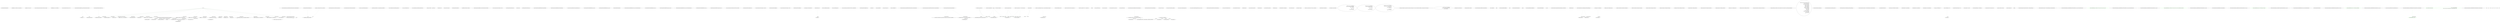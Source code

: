 digraph  {
n0 [cluster="RestSharp.RestClient.RestClient()", label="Entry RestSharp.RestClient.RestClient()", span="41-41"];
n1 [cluster="RestSharp.RestClient.RestClient()", label="ContentHandlers = new Dictionary<string, IDeserializer>()", span="46-46"];
n2 [cluster="RestSharp.RestClient.RestClient()", label="AcceptTypes = new List<string>()", span="47-47"];
n17 [cluster="System.Collections.Generic.Dictionary<TKey, TValue>.Dictionary()", label="Entry System.Collections.Generic.Dictionary<TKey, TValue>.Dictionary()", span="0-0"];
n3 [cluster="RestSharp.RestClient.RestClient()", label="DefaultParameters = new List<Parameter>()", span="48-48"];
n18 [cluster="System.Collections.Generic.List<T>.List()", label="Entry System.Collections.Generic.List<T>.List()", span="0-0"];
n4 [cluster="RestSharp.RestClient.RestClient()", label="AddHandler(''application/json'', new JsonDeserializer())", span="51-51"];
n5 [cluster="RestSharp.RestClient.RestClient()", label="AddHandler(''application/xml'', new XmlDeserializer())", span="52-52"];
n19 [cluster="RestSharp.Deserializers.JsonDeserializer.JsonDeserializer()", label="Entry RestSharp.Deserializers.JsonDeserializer.JsonDeserializer()", span="34-34"];
n20 [cluster="RestSharp.RestClient.AddHandler(string, RestSharp.Deserializers.IDeserializer)", label="Entry RestSharp.RestClient.AddHandler(string, RestSharp.Deserializers.IDeserializer)", span="157-157"];
n6 [cluster="RestSharp.RestClient.RestClient()", label="AddHandler(''text/json'', new JsonDeserializer())", span="53-53"];
n21 [cluster="RestSharp.Deserializers.XmlDeserializer.XmlDeserializer()", label="Entry RestSharp.Deserializers.XmlDeserializer.XmlDeserializer()", span="35-35"];
n7 [cluster="RestSharp.RestClient.RestClient()", label="AddHandler(''text/x-json'', new JsonDeserializer())", span="54-54"];
n8 [cluster="RestSharp.RestClient.RestClient()", label="AddHandler(''text/javascript'', new JsonDeserializer())", span="55-55"];
n9 [cluster="RestSharp.RestClient.RestClient()", label="AddHandler(''text/xml'', new XmlDeserializer())", span="56-56"];
n10 [cluster="RestSharp.RestClient.RestClient()", label="AddHandler(''*'', new XmlDeserializer())", span="57-57"];
n11 [cluster="RestSharp.RestClient.RestClient()", label="var assembly = Assembly.GetExecutingAssembly()", span="60-60"];
n12 [cluster="RestSharp.RestClient.RestClient()", label="AssemblyName assemblyName = new AssemblyName(assembly.FullName)", span="61-61"];
n22 [cluster="System.Reflection.Assembly.GetExecutingAssembly()", label="Entry System.Reflection.Assembly.GetExecutingAssembly()", span="0-0"];
n13 [cluster="RestSharp.RestClient.RestClient()", label="var version = assemblyName.Version", span="62-62"];
n23 [cluster="System.Reflection.AssemblyName.AssemblyName(string)", label="Entry System.Reflection.AssemblyName.AssemblyName(string)", span="0-0"];
n14 [cluster="RestSharp.RestClient.RestClient()", label="UserAgent = ''RestSharp '' + version.ToString()", span="64-64"];
n15 [cluster="RestSharp.RestClient.RestClient()", label="FollowRedirects = true", span="65-65"];
n24 [cluster="System.Version.ToString()", label="Entry System.Version.ToString()", span="0-0"];
n16 [cluster="RestSharp.RestClient.RestClient()", label="Exit RestSharp.RestClient.RestClient()", span="41-41"];
n48 [cluster="RestSharp.RestClient.AddHandler(string, RestSharp.Deserializers.IDeserializer)", label="ContentHandlers[contentType] = deserializer", span="159-159"];
n49 [cluster="RestSharp.RestClient.AddHandler(string, RestSharp.Deserializers.IDeserializer)", label="contentType != ''*''", span="160-160"];
n50 [cluster="RestSharp.RestClient.AddHandler(string, RestSharp.Deserializers.IDeserializer)", label="AcceptTypes.Add(contentType)", span="162-162"];
n51 [cluster="RestSharp.RestClient.AddHandler(string, RestSharp.Deserializers.IDeserializer)", label="Exit RestSharp.RestClient.AddHandler(string, RestSharp.Deserializers.IDeserializer)", span="157-157"];
n34 [cluster="System.Collections.Generic.ICollection<T>.Add(T)", label="Entry System.Collections.Generic.ICollection<T>.Add(T)", span="0-0"];
n25 [cluster="RestSharp.RestClient.RestClient(string)", label="Entry RestSharp.RestClient.RestClient(string)", span="72-72"];
n26 [cluster="RestSharp.RestClient.RestClient(string)", label="BaseUrl = baseUrl", span="75-75"];
n27 [cluster="RestSharp.RestClient.RestClient(string)", label="Exit RestSharp.RestClient.RestClient(string)", span="72-72"];
n28 [cluster="RestSharp.RestClient.AddDefaultParameter(RestSharp.Parameter)", label="Entry RestSharp.RestClient.AddDefaultParameter(RestSharp.Parameter)", span="92-92"];
n32 [cluster="RestSharp.RestClient.AddDefaultParameter(RestSharp.Parameter)", label="Exit RestSharp.RestClient.AddDefaultParameter(RestSharp.Parameter)", span="92-92"];
n33 [cluster="System.NotSupportedException.NotSupportedException(string)", label="Entry System.NotSupportedException.NotSupportedException(string)", span="0-0"];
n35 [cluster="RestSharp.RestClient.AddDefaultParameter(string, object)", label="Entry RestSharp.RestClient.AddDefaultParameter(string, object)", span="109-109"];
n37 [cluster="RestSharp.RestClient.AddDefaultParameter(string, object)", label="Exit RestSharp.RestClient.AddDefaultParameter(string, object)", span="109-109"];
n38 [cluster="RestSharp.Parameter.Parameter()", label="Entry RestSharp.Parameter.Parameter()", span="21-21"];
n39 [cluster="RestSharp.RestClient.AddDefaultParameter(string, object, RestSharp.ParameterType)", label="Entry RestSharp.RestClient.AddDefaultParameter(string, object, RestSharp.ParameterType)", span="125-125"];
n42 [cluster="RestSharp.RestClient.AddDefaultHeader(string, string)", label="Entry RestSharp.RestClient.AddDefaultHeader(string, string)", span="136-136"];
n45 [cluster="RestSharp.RestClient.AddDefaultUrlSegment(string, string)", label="Entry RestSharp.RestClient.AddDefaultUrlSegment(string, string)", span="147-147"];
n41 [cluster="RestSharp.RestClient.AddDefaultParameter(string, object, RestSharp.ParameterType)", label="Exit RestSharp.RestClient.AddDefaultParameter(string, object, RestSharp.ParameterType)", span="125-125"];
n44 [cluster="RestSharp.RestClient.AddDefaultHeader(string, string)", label="Exit RestSharp.RestClient.AddDefaultHeader(string, string)", span="136-136"];
n47 [cluster="RestSharp.RestClient.AddDefaultUrlSegment(string, string)", label="Exit RestSharp.RestClient.AddDefaultUrlSegment(string, string)", span="147-147"];
n52 [cluster="RestSharp.RestClient.RemoveHandler(string)", label="Entry RestSharp.RestClient.RemoveHandler(string)", span="170-170"];
n53 [cluster="RestSharp.RestClient.RemoveHandler(string)", label="ContentHandlers.Remove(contentType)", span="172-172"];
n54 [cluster="RestSharp.RestClient.RemoveHandler(string)", label="AcceptTypes.Remove(contentType)", span="173-173"];
n56 [cluster="System.Collections.Generic.IDictionary<TKey, TValue>.Remove(TKey)", label="Entry System.Collections.Generic.IDictionary<TKey, TValue>.Remove(TKey)", span="0-0"];
n55 [cluster="RestSharp.RestClient.RemoveHandler(string)", label="Exit RestSharp.RestClient.RemoveHandler(string)", span="170-170"];
n57 [cluster="System.Collections.Generic.ICollection<T>.Remove(T)", label="Entry System.Collections.Generic.ICollection<T>.Remove(T)", span="0-0"];
n58 [cluster="RestSharp.RestClient.ClearHandlers()", label="Entry RestSharp.RestClient.ClearHandlers()", span="179-179"];
n59 [cluster="RestSharp.RestClient.ClearHandlers()", label="ContentHandlers.Clear()", span="181-181"];
n60 [cluster="RestSharp.RestClient.ClearHandlers()", label="AcceptTypes.Clear()", span="182-182"];
n62 [cluster="System.Collections.Generic.ICollection<T>.Clear()", label="Entry System.Collections.Generic.ICollection<T>.Clear()", span="0-0"];
n61 [cluster="RestSharp.RestClient.ClearHandlers()", label="Exit RestSharp.RestClient.ClearHandlers()", span="179-179"];
n63 [cluster="RestSharp.RestClient.GetHandler(string)", label="Entry RestSharp.RestClient.GetHandler(string)", span="190-190"];
n64 [cluster="RestSharp.RestClient.GetHandler(string)", label="string.IsNullOrEmpty(contentType) && ContentHandlers.ContainsKey(''*'')", span="192-192"];
n66 [cluster="RestSharp.RestClient.GetHandler(string)", label="var semicolonIndex = contentType.IndexOf(';')", span="197-197"];
n68 [cluster="RestSharp.RestClient.GetHandler(string)", label="contentType = contentType.Substring(0, semicolonIndex)", span="198-198"];
n69 [cluster="RestSharp.RestClient.GetHandler(string)", label="IDeserializer handler = null", span="199-199"];
n70 [cluster="RestSharp.RestClient.GetHandler(string)", label="ContentHandlers.ContainsKey(contentType)", span="200-200"];
n71 [cluster="RestSharp.RestClient.GetHandler(string)", label="handler = ContentHandlers[contentType]", span="202-202"];
n65 [cluster="RestSharp.RestClient.GetHandler(string)", label="return ContentHandlers[''*''];", span="194-194"];
n76 [cluster="string.IsNullOrEmpty(string)", label="Entry string.IsNullOrEmpty(string)", span="0-0"];
n77 [cluster="System.Collections.Generic.IDictionary<TKey, TValue>.ContainsKey(TKey)", label="Entry System.Collections.Generic.IDictionary<TKey, TValue>.ContainsKey(TKey)", span="0-0"];
n75 [cluster="RestSharp.RestClient.GetHandler(string)", label="Exit RestSharp.RestClient.GetHandler(string)", span="190-190"];
n67 [cluster="RestSharp.RestClient.GetHandler(string)", label="semicolonIndex > -1", span="198-198"];
n78 [cluster="string.IndexOf(char)", label="Entry string.IndexOf(char)", span="0-0"];
n79 [cluster="string.Substring(int, int)", label="Entry string.Substring(int, int)", span="0-0"];
n74 [cluster="RestSharp.RestClient.GetHandler(string)", label="return handler;", span="209-209"];
n72 [cluster="RestSharp.RestClient.GetHandler(string)", label="ContentHandlers.ContainsKey(''*'')", span="204-204"];
n73 [cluster="RestSharp.RestClient.GetHandler(string)", label="handler = ContentHandlers[''*'']", span="206-206"];
n80 [cluster="RestSharp.RestClient.AuthenticateIfNeeded(RestSharp.RestClient, RestSharp.IRestRequest)", label="Entry RestSharp.RestClient.AuthenticateIfNeeded(RestSharp.RestClient, RestSharp.IRestRequest)", span="279-279"];
n81 [cluster="RestSharp.RestClient.AuthenticateIfNeeded(RestSharp.RestClient, RestSharp.IRestRequest)", label="Authenticator != null", span="281-281"];
n82 [cluster="RestSharp.RestClient.AuthenticateIfNeeded(RestSharp.RestClient, RestSharp.IRestRequest)", label="Authenticator.Authenticate(client, request)", span="283-283"];
n83 [cluster="RestSharp.RestClient.AuthenticateIfNeeded(RestSharp.RestClient, RestSharp.IRestRequest)", label="Exit RestSharp.RestClient.AuthenticateIfNeeded(RestSharp.RestClient, RestSharp.IRestRequest)", span="279-279"];
n84 [cluster="RestSharp.IAuthenticator.Authenticate(RestSharp.IRestClient, RestSharp.IRestRequest)", label="Entry RestSharp.IAuthenticator.Authenticate(RestSharp.IRestClient, RestSharp.IRestRequest)", span="20-20"];
n85 [cluster="RestSharp.RestClient.BuildUri(RestSharp.IRestRequest)", label="Entry RestSharp.RestClient.BuildUri(RestSharp.IRestRequest)", span="292-292"];
n86 [cluster="RestSharp.RestClient.BuildUri(RestSharp.IRestRequest)", label="var assembled = request.Resource", span="294-294"];
n87 [cluster="RestSharp.RestClient.BuildUri(RestSharp.IRestRequest)", label="var urlParms = request.Parameters.Where(p => p.Type == ParameterType.UrlSegment)", span="295-295"];
n96 [cluster="RestSharp.RestClient.BuildUri(RestSharp.IRestRequest)", label="request.Method != Method.POST && request.Method != Method.PUT && request.Method != Method.PATCH", span="318-318"];
n97 [cluster="RestSharp.RestClient.BuildUri(RestSharp.IRestRequest)", label="request.Parameters.Any(p => p.Type == ParameterType.GetOrPost)", span="321-321"];
n100 [cluster="RestSharp.RestClient.BuildUri(RestSharp.IRestRequest)", label="var data = EncodeParameters(request)", span="328-328"];
n135 [cluster="RestSharp.RestClient.ConfigureHttp(RestSharp.IRestRequest, RestSharp.IHttp)", label="Entry RestSharp.RestClient.ConfigureHttp(RestSharp.IRestRequest, RestSharp.IHttp)", span="349-349"];
n89 [cluster="RestSharp.RestClient.BuildUri(RestSharp.IRestRequest)", label="assembled = assembled.Replace(''{'' + p.Name + ''}'', p.Value.ToString().UrlEncode())", span="298-298"];
n90 [cluster="RestSharp.RestClient.BuildUri(RestSharp.IRestRequest)", label="!string.IsNullOrEmpty(assembled) && assembled.StartsWith(''/'')", span="301-301"];
n91 [cluster="RestSharp.RestClient.BuildUri(RestSharp.IRestRequest)", label="assembled = assembled.Substring(1)", span="303-303"];
n93 [cluster="RestSharp.RestClient.BuildUri(RestSharp.IRestRequest)", label="string.IsNullOrEmpty(assembled)", span="308-308"];
n95 [cluster="RestSharp.RestClient.BuildUri(RestSharp.IRestRequest)", label="assembled = string.Format(''{0}/{1}'', BaseUrl, assembled)", span="314-314"];
n98 [cluster="RestSharp.RestClient.BuildUri(RestSharp.IRestRequest)", label="assembled.EndsWith(''/'')", span="323-323"];
n99 [cluster="RestSharp.RestClient.BuildUri(RestSharp.IRestRequest)", label="assembled = assembled.Substring(0, assembled.Length - 1)", span="325-325"];
n101 [cluster="RestSharp.RestClient.BuildUri(RestSharp.IRestRequest)", label="assembled = string.Format(''{0}?{1}'', assembled, data)", span="329-329"];
n102 [cluster="RestSharp.RestClient.BuildUri(RestSharp.IRestRequest)", label="return new Uri(assembled);", span="333-333"];
n88 [cluster="RestSharp.RestClient.BuildUri(RestSharp.IRestRequest)", label=urlParms, span="296-296"];
n115 [cluster="lambda expression", label="Entry lambda expression", span="295-295"];
n92 [cluster="RestSharp.RestClient.BuildUri(RestSharp.IRestRequest)", label="!string.IsNullOrEmpty(BaseUrl)", span="306-306"];
n108 [cluster="string.StartsWith(string)", label="Entry string.StartsWith(string)", span="0-0"];
n109 [cluster="string.Substring(int)", label="Entry string.Substring(int)", span="0-0"];
n94 [cluster="RestSharp.RestClient.BuildUri(RestSharp.IRestRequest)", label="assembled = BaseUrl", span="310-310"];
n110 [cluster="string.Format(string, object, object)", label="Entry string.Format(string, object, object)", span="0-0"];
n118 [cluster="lambda expression", label="Entry lambda expression", span="321-321"];
n112 [cluster="string.EndsWith(string)", label="Entry string.EndsWith(string)", span="0-0"];
n113 [cluster="RestSharp.RestClient.EncodeParameters(RestSharp.IRestRequest)", label="Entry RestSharp.RestClient.EncodeParameters(RestSharp.IRestRequest)", span="336-336"];
n103 [cluster="RestSharp.RestClient.BuildUri(RestSharp.IRestRequest)", label="Exit RestSharp.RestClient.BuildUri(RestSharp.IRestRequest)", span="292-292"];
n114 [cluster="System.Uri.Uri(string)", label="Entry System.Uri.Uri(string)", span="0-0"];
n121 [cluster="RestSharp.RestClient.EncodeParameters(RestSharp.IRestRequest)", label="var querystring = new StringBuilder()", span="338-338"];
n122 [cluster="RestSharp.RestClient.EncodeParameters(RestSharp.IRestRequest)", label="request.Parameters.Where(p => p.Type == ParameterType.GetOrPost)", span="339-339"];
n123 [cluster="RestSharp.RestClient.EncodeParameters(RestSharp.IRestRequest)", label="querystring.Length > 1", span="341-341"];
n124 [cluster="RestSharp.RestClient.EncodeParameters(RestSharp.IRestRequest)", label="querystring.Append(''&'')", span="342-342"];
n125 [cluster="RestSharp.RestClient.EncodeParameters(RestSharp.IRestRequest)", label="querystring.AppendFormat(''{0}={1}'', p.Name.UrlEncode(), (p.Value.ToString()).UrlEncode())", span="343-343"];
n126 [cluster="RestSharp.RestClient.EncodeParameters(RestSharp.IRestRequest)", label="return querystring.ToString();", span="346-346"];
n128 [cluster="System.Text.StringBuilder.StringBuilder()", label="Entry System.Text.StringBuilder.StringBuilder()", span="0-0"];
n132 [cluster="lambda expression", label="Entry lambda expression", span="339-339"];
n129 [cluster="System.Text.StringBuilder.Append(string)", label="Entry System.Text.StringBuilder.Append(string)", span="0-0"];
n130 [cluster="System.Text.StringBuilder.AppendFormat(string, object, object)", label="Entry System.Text.StringBuilder.AppendFormat(string, object, object)", span="0-0"];
n127 [cluster="RestSharp.RestClient.EncodeParameters(RestSharp.IRestRequest)", label="Exit RestSharp.RestClient.EncodeParameters(RestSharp.IRestRequest)", span="336-336"];
n131 [cluster="System.Text.StringBuilder.ToString()", label="Entry System.Text.StringBuilder.ToString()", span="0-0"];
n116 [cluster="lambda expression", label="p.Type == ParameterType.UrlSegment", span="295-295"];
n117 [cluster="lambda expression", label="Exit lambda expression", span="295-295"];
n119 [cluster="lambda expression", label="p.Type == ParameterType.GetOrPost", span="321-321"];
n120 [cluster="lambda expression", label="Exit lambda expression", span="321-321"];
n133 [cluster="lambda expression", label="p.Type == ParameterType.GetOrPost", span="339-339"];
n134 [cluster="lambda expression", label="Exit lambda expression", span="339-339"];
n136 [cluster="RestSharp.RestClient.ConfigureHttp(RestSharp.IRestRequest, RestSharp.IHttp)", label="http.CookieContainer = CookieContainer", span="351-351"];
n138 [cluster="RestSharp.RestClient.ConfigureHttp(RestSharp.IRestRequest, RestSharp.IHttp)", label="request.Parameters.Any(p2 => p2.Name == p.Name && p2.Type == p.Type)", span="356-356"];
n139 [cluster="RestSharp.RestClient.ConfigureHttp(RestSharp.IRestRequest, RestSharp.IHttp)", label="request.AddParameter(p)", span="361-361"];
n140 [cluster="RestSharp.RestClient.ConfigureHttp(RestSharp.IRestRequest, RestSharp.IHttp)", label="http.Url = BuildUri(request)", span="364-364"];
n142 [cluster="RestSharp.RestClient.ConfigureHttp(RestSharp.IRestRequest, RestSharp.IHttp)", label="http.UserAgent = UserAgent", span="368-368"];
n143 [cluster="RestSharp.RestClient.ConfigureHttp(RestSharp.IRestRequest, RestSharp.IHttp)", label="http.Timeout = request.Timeout == 0 ? Timeout : request.Timeout", span="371-371"];
n144 [cluster="RestSharp.RestClient.ConfigureHttp(RestSharp.IRestRequest, RestSharp.IHttp)", label="http.FollowRedirects = FollowRedirects", span="374-374"];
n145 [cluster="RestSharp.RestClient.ConfigureHttp(RestSharp.IRestRequest, RestSharp.IHttp)", label="request.Credentials != null", span="385-385"];
n146 [cluster="RestSharp.RestClient.ConfigureHttp(RestSharp.IRestRequest, RestSharp.IHttp)", label="http.Credentials = request.Credentials", span="387-387"];
n147 [cluster="RestSharp.RestClient.ConfigureHttp(RestSharp.IRestRequest, RestSharp.IHttp)", label="var headers = from p in request.Parameters\r\n						  where p.Type == ParameterType.HttpHeader\r\n						  select new HttpHeader\r\n						  {\r\n							  \\nName = p.Name,\r\n							  Value = p.Value.ToString()\r\n						  }", span="390-396"];
n149 [cluster="RestSharp.RestClient.ConfigureHttp(RestSharp.IRestRequest, RestSharp.IHttp)", label="http.Headers.Add(header)", span="400-400"];
n150 [cluster="RestSharp.RestClient.ConfigureHttp(RestSharp.IRestRequest, RestSharp.IHttp)", label="var cookies = from p in request.Parameters\r\n						  where p.Type == ParameterType.Cookie\r\n						  select new HttpCookie\r\n						  {\r\n							  \\nName = p.Name,\r\n							  Value = p.Value.ToString()\r\n						  }", span="403-409"];
n152 [cluster="RestSharp.RestClient.ConfigureHttp(RestSharp.IRestRequest, RestSharp.IHttp)", label="http.Cookies.Add(cookie)", span="413-413"];
n153 [cluster="RestSharp.RestClient.ConfigureHttp(RestSharp.IRestRequest, RestSharp.IHttp)", label="var @params = from p in request.Parameters\r\n						  where p.Type == ParameterType.GetOrPost\r\n								&& p.Value != null\r\n						  \\nselect new HttpParameter\r\n						  {\r\n							  Name = p.Name,\r\n							  Value = p.Value.ToString()\r\n						  }", span="416-423"];
n155 [cluster="RestSharp.RestClient.ConfigureHttp(RestSharp.IRestRequest, RestSharp.IHttp)", label="http.Parameters.Add(parameter)", span="427-427"];
n156 [cluster="RestSharp.RestClient.ConfigureHttp(RestSharp.IRestRequest, RestSharp.IHttp)", label="request.Files", span="430-430"];
n157 [cluster="RestSharp.RestClient.ConfigureHttp(RestSharp.IRestRequest, RestSharp.IHttp)", label="http.Files.Add(new HttpFile { Name = file.Name, ContentType = file.ContentType, Writer = file.Writer, FileName = file.FileName, \\nContentLength = file.ContentLength })", span="432-432"];
n158 [cluster="RestSharp.RestClient.ConfigureHttp(RestSharp.IRestRequest, RestSharp.IHttp)", label="var body = (from p in request.Parameters\r\n						where p.Type == ParameterType.RequestBody\r\n						select p).FirstOrDefault()", span="435-437"];
n160 [cluster="RestSharp.RestClient.ConfigureHttp(RestSharp.IRestRequest, RestSharp.IHttp)", label="http.RequestBody = body.Value.ToString()", span="441-441"];
n161 [cluster="RestSharp.RestClient.ConfigureHttp(RestSharp.IRestRequest, RestSharp.IHttp)", label="http.RequestContentType = body.Name", span="442-442"];
n137 [cluster="RestSharp.RestClient.ConfigureHttp(RestSharp.IRestRequest, RestSharp.IHttp)", label=DefaultParameters, span="354-354"];
n172 [cluster="lambda expression", label="p2.Name == p.Name && p2.Type == p.Type", span="356-356"];
n171 [cluster="lambda expression", label="Entry lambda expression", span="356-356"];
n163 [cluster="RestSharp.IRestRequest.AddParameter(RestSharp.Parameter)", label="Entry RestSharp.IRestRequest.AddParameter(RestSharp.Parameter)", span="177-177"];
n141 [cluster="RestSharp.RestClient.ConfigureHttp(RestSharp.IRestRequest, RestSharp.IHttp)", label="UserAgent.HasValue()", span="366-366"];
n164 [cluster="string.HasValue()", label="Entry string.HasValue()", span="76-76"];
n148 [cluster="RestSharp.RestClient.ConfigureHttp(RestSharp.IRestRequest, RestSharp.IHttp)", label=headers, span="398-398"];
n165 [cluster="RestSharp.HttpHeader.HttpHeader()", label="Entry RestSharp.HttpHeader.HttpHeader()", span="5-5"];
n151 [cluster="RestSharp.RestClient.ConfigureHttp(RestSharp.IRestRequest, RestSharp.IHttp)", label=cookies, span="411-411"];
n167 [cluster="RestSharp.HttpCookie.HttpCookie()", label="Entry RestSharp.HttpCookie.HttpCookie()", span="7-7"];
n154 [cluster="RestSharp.RestClient.ConfigureHttp(RestSharp.IRestRequest, RestSharp.IHttp)", label="@params", span="425-425"];
n168 [cluster="RestSharp.HttpParameter.HttpParameter()", label="Entry RestSharp.HttpParameter.HttpParameter()", span="10-10"];
n169 [cluster="RestSharp.HttpFile.HttpFile()", label="Entry RestSharp.HttpFile.HttpFile()", span="8-8"];
n159 [cluster="RestSharp.RestClient.ConfigureHttp(RestSharp.IRestRequest, RestSharp.IHttp)", label="body != null", span="439-439"];
n162 [cluster="RestSharp.RestClient.ConfigureHttp(RestSharp.IRestRequest, RestSharp.IHttp)", label="Exit RestSharp.RestClient.ConfigureHttp(RestSharp.IRestRequest, RestSharp.IHttp)", span="349-349"];
n173 [cluster="lambda expression", label="Exit lambda expression", span="356-356"];
n174 [cluster="RestSharp.RestClient.ConvertToRestResponse(RestSharp.HttpResponse)", label="Entry RestSharp.RestClient.ConvertToRestResponse(RestSharp.HttpResponse)", span="446-446"];
n175 [cluster="RestSharp.RestClient.ConvertToRestResponse(RestSharp.HttpResponse)", label="var restResponse = new RestResponse()", span="448-448"];
n176 [cluster="RestSharp.RestClient.ConvertToRestResponse(RestSharp.HttpResponse)", label="restResponse.Content = httpResponse.Content", span="449-449"];
n177 [cluster="RestSharp.RestClient.ConvertToRestResponse(RestSharp.HttpResponse)", label="restResponse.ContentEncoding = httpResponse.ContentEncoding", span="450-450"];
n178 [cluster="RestSharp.RestClient.ConvertToRestResponse(RestSharp.HttpResponse)", label="restResponse.ContentLength = httpResponse.ContentLength", span="451-451"];
n179 [cluster="RestSharp.RestClient.ConvertToRestResponse(RestSharp.HttpResponse)", label="restResponse.ContentType = httpResponse.ContentType", span="452-452"];
n180 [cluster="RestSharp.RestClient.ConvertToRestResponse(RestSharp.HttpResponse)", label="restResponse.ErrorException = httpResponse.ErrorException", span="453-453"];
n181 [cluster="RestSharp.RestClient.ConvertToRestResponse(RestSharp.HttpResponse)", label="restResponse.ErrorMessage = httpResponse.ErrorMessage", span="454-454"];
n182 [cluster="RestSharp.RestClient.ConvertToRestResponse(RestSharp.HttpResponse)", label="restResponse.RawBytes = httpResponse.RawBytes", span="455-455"];
n183 [cluster="RestSharp.RestClient.ConvertToRestResponse(RestSharp.HttpResponse)", label="restResponse.ResponseStatus = httpResponse.ResponseStatus", span="456-456"];
n184 [cluster="RestSharp.RestClient.ConvertToRestResponse(RestSharp.HttpResponse)", label="restResponse.ResponseUri = httpResponse.ResponseUri", span="457-457"];
n185 [cluster="RestSharp.RestClient.ConvertToRestResponse(RestSharp.HttpResponse)", label="restResponse.Server = httpResponse.Server", span="458-458"];
n186 [cluster="RestSharp.RestClient.ConvertToRestResponse(RestSharp.HttpResponse)", label="restResponse.StatusCode = httpResponse.StatusCode", span="459-459"];
n187 [cluster="RestSharp.RestClient.ConvertToRestResponse(RestSharp.HttpResponse)", label="restResponse.StatusDescription = httpResponse.StatusDescription", span="460-460"];
n188 [cluster="RestSharp.RestClient.ConvertToRestResponse(RestSharp.HttpResponse)", label="httpResponse.Headers", span="462-462"];
n190 [cluster="RestSharp.RestClient.ConvertToRestResponse(RestSharp.HttpResponse)", label="httpResponse.Cookies", span="467-467"];
n189 [cluster="RestSharp.RestClient.ConvertToRestResponse(RestSharp.HttpResponse)", label="restResponse.Headers.Add(new Parameter { Name = header.Name, Value = header.Value, Type = ParameterType.HttpHeader })", span="464-464"];
n191 [cluster="RestSharp.RestClient.ConvertToRestResponse(RestSharp.HttpResponse)", label="restResponse.Cookies.Add(new RestResponseCookie {\r\n					Comment = cookie.Comment,\r\n					CommentUri = cookie.CommentUri,\r\n					\\nDiscard = cookie.Discard,\r\n					Domain = cookie.Domain,\r\n					Expired = cookie.Expired,\r\n					Expires = cookie.Expires,\r\n					\\nHttpOnly = cookie.HttpOnly,\r\n					Name = cookie.Name,\r\n					Path = cookie.Path,\r\n					Port = cookie.Port,\r\n					Secure = \\ncookie.Secure,\r\n					TimeStamp = cookie.TimeStamp,\r\n					Value = cookie.Value,\r\n					Version = cookie.Version\r\n				})", span="469-484"];
n192 [cluster="RestSharp.RestClient.ConvertToRestResponse(RestSharp.HttpResponse)", label="return restResponse;", span="487-487"];
n194 [cluster="RestSharp.RestResponse.RestResponse()", label="Entry RestSharp.RestResponse.RestResponse()", span="166-166"];
n195 [cluster="RestSharp.RestResponseCookie.RestResponseCookie()", label="Entry RestSharp.RestResponseCookie.RestResponseCookie()", span="3-3"];
n193 [cluster="RestSharp.RestClient.ConvertToRestResponse(RestSharp.HttpResponse)", label="Exit RestSharp.RestClient.ConvertToRestResponse(RestSharp.HttpResponse)", span="446-446"];
n196 [cluster="RestSharp.RestClient.Deserialize<T>(RestSharp.IRestRequest, RestSharp.RestResponse)", label="Entry RestSharp.RestClient.Deserialize<T>(RestSharp.IRestRequest, RestSharp.RestResponse)", span="490-490"];
n197 [cluster="RestSharp.RestClient.Deserialize<T>(RestSharp.IRestRequest, RestSharp.RestResponse)", label="request.OnBeforeDeserialization(raw)", span="492-492"];
n198 [cluster="RestSharp.RestClient.Deserialize<T>(RestSharp.IRestRequest, RestSharp.RestResponse)", label="IDeserializer handler = GetHandler(raw.ContentType)", span="494-494"];
n199 [cluster="RestSharp.RestClient.Deserialize<T>(RestSharp.IRestRequest, RestSharp.RestResponse)", label="handler.RootElement = request.RootElement", span="495-495"];
n200 [cluster="RestSharp.RestClient.Deserialize<T>(RestSharp.IRestRequest, RestSharp.RestResponse)", label="handler.DateFormat = request.DateFormat", span="496-496"];
n201 [cluster="RestSharp.RestClient.Deserialize<T>(RestSharp.IRestRequest, RestSharp.RestResponse)", label="handler.Namespace = request.XmlNamespace", span="497-497"];
n202 [cluster="RestSharp.RestClient.Deserialize<T>(RestSharp.IRestRequest, RestSharp.RestResponse)", label="var response = new RestResponse<T>()", span="499-499"];
n203 [cluster="RestSharp.RestClient.Deserialize<T>(RestSharp.IRestRequest, RestSharp.RestResponse)", label="response = (RestResponse<T>)raw", span="502-502"];
n204 [cluster="RestSharp.RestClient.Deserialize<T>(RestSharp.IRestRequest, RestSharp.RestResponse)", label="response.Data = handler.Deserialize<T>(raw)", span="503-503"];
n211 [cluster="System.Action<T>.Invoke(T)", label="Entry System.Action<T>.Invoke(T)", span="0-0"];
n212 [cluster="RestSharp.RestResponse<T>.RestResponse()", label="Entry RestSharp.RestResponse<T>.RestResponse()", span="136-136"];
n206 [cluster="RestSharp.RestClient.Deserialize<T>(RestSharp.IRestRequest, RestSharp.RestResponse)", label="response.ResponseStatus = ResponseStatus.Error", span="507-507"];
n207 [cluster="RestSharp.RestClient.Deserialize<T>(RestSharp.IRestRequest, RestSharp.RestResponse)", label="response.ErrorMessage = ex.Message", span="508-508"];
n208 [cluster="RestSharp.RestClient.Deserialize<T>(RestSharp.IRestRequest, RestSharp.RestResponse)", label="response.ErrorException = ex", span="509-509"];
n209 [cluster="RestSharp.RestClient.Deserialize<T>(RestSharp.IRestRequest, RestSharp.RestResponse)", label="return response;", span="512-512"];
n205 [cluster="RestSharp.RestClient.Deserialize<T>(RestSharp.IRestRequest, RestSharp.RestResponse)", label=Exception, span="505-505"];
n213 [cluster="RestSharp.Deserializers.IDeserializer.Deserialize<T>(RestSharp.RestResponse)", label="Entry RestSharp.Deserializers.IDeserializer.Deserialize<T>(RestSharp.RestResponse)", span="20-20"];
n210 [cluster="RestSharp.RestClient.Deserialize<T>(RestSharp.IRestRequest, RestSharp.RestResponse)", label="Exit RestSharp.RestClient.Deserialize<T>(RestSharp.IRestRequest, RestSharp.RestResponse)", span="490-490"];
m0_12 [cluster="RestSharp.RestClientExtensions.AddDefaultParameter(RestSharp.IRestClient, string, object, RestSharp.ParameterType)", file="RestClientExtensions.cs", label="Entry RestSharp.RestClientExtensions.AddDefaultParameter(RestSharp.IRestClient, string, object, RestSharp.ParameterType)", span="48-48"];
m0_13 [cluster="RestSharp.RestClientExtensions.AddDefaultParameter(RestSharp.IRestClient, string, object, RestSharp.ParameterType)", color=green, community=0, file="RestClientExtensions.cs", label="restClient.AddDefaultParameter(new Parameter { Name = name, Value = value, Type = type })", prediction=0, span="50-50"];
m0_14 [cluster="RestSharp.RestClientExtensions.AddDefaultParameter(RestSharp.IRestClient, string, object, RestSharp.ParameterType)", file="RestClientExtensions.cs", label="Exit RestSharp.RestClientExtensions.AddDefaultParameter(RestSharp.IRestClient, string, object, RestSharp.ParameterType)", span="48-48"];
m0_7 [cluster="RestSharp.RestClientExtensions.AddDefaultParameter(RestSharp.IRestClient, string, object)", file="RestClientExtensions.cs", label="Entry RestSharp.RestClientExtensions.AddDefaultParameter(RestSharp.IRestClient, string, object)", span="31-31"];
m0_8 [cluster="RestSharp.RestClientExtensions.AddDefaultParameter(RestSharp.IRestClient, string, object)", color=green, community=0, file="RestClientExtensions.cs", label="restClient.AddDefaultParameter(new Parameter { Name = name, Value = value, Type = ParameterType.GetOrPost })", prediction=1, span="33-33"];
m0_9 [cluster="RestSharp.RestClientExtensions.AddDefaultParameter(RestSharp.IRestClient, string, object)", file="RestClientExtensions.cs", label="Exit RestSharp.RestClientExtensions.AddDefaultParameter(RestSharp.IRestClient, string, object)", span="31-31"];
m0_11 [cluster="RestSharp.IRestClient.AddDefaultParameter(RestSharp.Parameter)", file="RestClientExtensions.cs", label="Entry RestSharp.IRestClient.AddDefaultParameter(RestSharp.Parameter)", span="12-12"];
m0_19 [cluster="RestSharp.RestClientExtensions.AddDefaultUrlSegment(RestSharp.IRestClient, string, string)", file="RestClientExtensions.cs", label="Entry RestSharp.RestClientExtensions.AddDefaultUrlSegment(RestSharp.IRestClient, string, string)", span="72-72"];
m0_20 [cluster="RestSharp.RestClientExtensions.AddDefaultUrlSegment(RestSharp.IRestClient, string, string)", color=green, community=0, file="RestClientExtensions.cs", label="restClient.AddDefaultParameter(name, value, ParameterType.UrlSegment)", prediction=2, span="74-74"];
m0_21 [cluster="RestSharp.RestClientExtensions.AddDefaultUrlSegment(RestSharp.IRestClient, string, string)", file="RestClientExtensions.cs", label="Exit RestSharp.RestClientExtensions.AddDefaultUrlSegment(RestSharp.IRestClient, string, string)", span="72-72"];
m0_18 [cluster="RestSharp.IRestClient.AddDefaultParameter(string, object, RestSharp.ParameterType)", file="RestClientExtensions.cs", label="Entry RestSharp.IRestClient.AddDefaultParameter(string, object, RestSharp.ParameterType)", span="48-48"];
m0_10 [cluster="RestSharp.Parameter.Parameter()", file="RestClientExtensions.cs", label="Entry RestSharp.Parameter.Parameter()", span="21-21"];
m0_15 [cluster="RestSharp.RestClientExtensions.AddDefaultHeader(RestSharp.IRestClient, string, string)", file="RestClientExtensions.cs", label="Entry RestSharp.RestClientExtensions.AddDefaultHeader(RestSharp.IRestClient, string, string)", span="60-60"];
m0_16 [cluster="RestSharp.RestClientExtensions.AddDefaultHeader(RestSharp.IRestClient, string, string)", color=green, community=0, file="RestClientExtensions.cs", label="restClient.AddDefaultParameter(name, value, ParameterType.HttpHeader)", prediction=3, span="62-62"];
m0_17 [cluster="RestSharp.RestClientExtensions.AddDefaultHeader(RestSharp.IRestClient, string, string)", file="RestClientExtensions.cs", label="Exit RestSharp.RestClientExtensions.AddDefaultHeader(RestSharp.IRestClient, string, string)", span="60-60"];
m0_5 [cluster="System.NotSupportedException.NotSupportedException(string)", file="RestClientExtensions.cs", label="Entry System.NotSupportedException.NotSupportedException(string)", span="0-0"];
m0_0 [cluster="RestSharp.RestClientExtensions.AddDefaultParameter(RestSharp.IRestClient, RestSharp.Parameter)", file="RestClientExtensions.cs", label="Entry RestSharp.RestClientExtensions.AddDefaultParameter(RestSharp.IRestClient, RestSharp.Parameter)", span="12-12"];
m0_1 [cluster="RestSharp.RestClientExtensions.AddDefaultParameter(RestSharp.IRestClient, RestSharp.Parameter)", color=green, community=0, file="RestClientExtensions.cs", label="p.Type == ParameterType.RequestBody", prediction=4, span="14-14"];
m0_2 [cluster="RestSharp.RestClientExtensions.AddDefaultParameter(RestSharp.IRestClient, RestSharp.Parameter)", color=green, community=1, file="RestClientExtensions.cs", label="throw new NotSupportedException(\r\n					''Cannot set request body from default headers. Use Request.AddBody() instead.'');", prediction=5, span="16-17"];
m0_3 [cluster="RestSharp.RestClientExtensions.AddDefaultParameter(RestSharp.IRestClient, RestSharp.Parameter)", color=green, community=0, file="RestClientExtensions.cs", label="restClient.DefaultParameters.Add(p)", prediction=6, span="20-20"];
m0_4 [cluster="RestSharp.RestClientExtensions.AddDefaultParameter(RestSharp.IRestClient, RestSharp.Parameter)", file="RestClientExtensions.cs", label="Exit RestSharp.RestClientExtensions.AddDefaultParameter(RestSharp.IRestClient, RestSharp.Parameter)", span="12-12"];
n104;
n111;
n105;
n106;
n107;
n166;
n170;
n214;
n215;
n20 -> n49  [color=darkseagreen4, key=1, label=string, style=dashed];
n20 -> n50  [color=darkseagreen4, key=1, label=string, style=dashed];
n52 -> n54  [color=darkseagreen4, key=1, label=string, style=dashed];
n63 -> n70  [color=darkseagreen4, key=1, label=string, style=dashed];
n68 -> n70  [color=darkseagreen4, key=1, label=string, style=dashed];
n69 -> n74  [color=darkseagreen4, key=1, label=handler, style=dashed];
n80 -> n82  [color=darkseagreen4, key=1, label="RestSharp.IRestRequest", style=dashed];
n85 -> n96  [color=darkseagreen4, key=1, label="RestSharp.IRestRequest", style=dashed];
n85 -> n97  [color=darkseagreen4, key=1, label="RestSharp.IRestRequest", style=dashed];
n86 -> n90  [color=darkseagreen4, key=1, label=assembled, style=dashed];
n86 -> n93  [color=darkseagreen4, key=1, label=assembled, style=dashed];
n86 -> n98  [color=darkseagreen4, key=1, label=assembled, style=dashed];
n86 -> n102  [color=darkseagreen4, key=1, label=assembled, style=dashed];
n87 -> n115  [color=darkseagreen4, key=1, label="lambda expression", style=dashed];
n97 -> n118  [color=darkseagreen4, key=1, label="lambda expression", style=dashed];
n135 -> n138  [color=darkseagreen4, key=1, label="RestSharp.IRestRequest", style=dashed];
n135 -> n139  [color=darkseagreen4, key=1, label="RestSharp.IRestRequest", style=dashed];
n135 -> n145  [color=darkseagreen4, key=1, label="RestSharp.IRestRequest", style=dashed];
n135 -> n149  [color=darkseagreen4, key=1, label="RestSharp.IHttp", style=dashed];
n135 -> n152  [color=darkseagreen4, key=1, label="RestSharp.IHttp", style=dashed];
n135 -> n155  [color=darkseagreen4, key=1, label="RestSharp.IHttp", style=dashed];
n135 -> n156  [color=darkseagreen4, key=1, label="RestSharp.IRestRequest", style=dashed];
n89 -> n90  [color=darkseagreen4, key=1, label=assembled, style=dashed];
n89 -> n93  [color=darkseagreen4, key=1, label=assembled, style=dashed];
n89 -> n98  [color=darkseagreen4, key=1, label=assembled, style=dashed];
n89 -> n102  [color=darkseagreen4, key=1, label=assembled, style=dashed];
n91 -> n93  [color=darkseagreen4, key=1, label=assembled, style=dashed];
n91 -> n98  [color=darkseagreen4, key=1, label=assembled, style=dashed];
n91 -> n102  [color=darkseagreen4, key=1, label=assembled, style=dashed];
n95 -> n98  [color=darkseagreen4, key=1, label=assembled, style=dashed];
n95 -> n102  [color=darkseagreen4, key=1, label=assembled, style=dashed];
n94 -> n98  [color=darkseagreen4, key=1, label=assembled, style=dashed];
n94 -> n102  [color=darkseagreen4, key=1, label=assembled, style=dashed];
n113 -> n122  [color=darkseagreen4, key=1, label="RestSharp.IRestRequest", style=dashed];
n121 -> n123  [color=darkseagreen4, key=1, label=querystring, style=dashed];
n121 -> n124  [color=darkseagreen4, key=1, label=querystring, style=dashed];
n121 -> n125  [color=darkseagreen4, key=1, label=querystring, style=dashed];
n121 -> n126  [color=darkseagreen4, key=1, label=querystring, style=dashed];
n122 -> n125  [color=darkseagreen4, key=1, label=p, style=dashed];
n122 -> n132  [color=darkseagreen4, key=1, label="lambda expression", style=dashed];
n138 -> n171  [color=darkseagreen4, key=1, label="lambda expression", style=dashed];
n137 -> n139  [color=darkseagreen4, key=1, label=p, style=dashed];
n137 -> n172  [color=darkseagreen4, key=1, label=p, style=dashed];
n174 -> n188  [color=darkseagreen4, key=1, label="RestSharp.HttpResponse", style=dashed];
n174 -> n190  [color=darkseagreen4, key=1, label="RestSharp.HttpResponse", style=dashed];
n175 -> n192  [color=darkseagreen4, key=1, label=restResponse, style=dashed];
n203 -> n209  [color=darkseagreen4, key=1, label=response, style=dashed];
m0_0 -> m0_3  [color=green, key=1, label="RestSharp.Parameter", style=dashed];
n214 -> n4  [color=darkseagreen4, key=1, label="RestSharp.RestClient", style=dashed];
n214 -> n5  [color=darkseagreen4, key=1, label="RestSharp.RestClient", style=dashed];
n214 -> n6  [color=darkseagreen4, key=1, label="RestSharp.RestClient", style=dashed];
n214 -> n7  [color=darkseagreen4, key=1, label="RestSharp.RestClient", style=dashed];
n214 -> n8  [color=darkseagreen4, key=1, label="RestSharp.RestClient", style=dashed];
n214 -> n9  [color=darkseagreen4, key=1, label="RestSharp.RestClient", style=dashed];
n214 -> n10  [color=darkseagreen4, key=1, label="RestSharp.RestClient", style=dashed];
n214 -> n50  [color=darkseagreen4, key=1, label="RestSharp.RestClient", style=dashed];
n214 -> n53  [color=darkseagreen4, key=1, label="RestSharp.RestClient", style=dashed];
n214 -> n54  [color=darkseagreen4, key=1, label="RestSharp.RestClient", style=dashed];
n214 -> n59  [color=darkseagreen4, key=1, label="RestSharp.RestClient", style=dashed];
n214 -> n60  [color=darkseagreen4, key=1, label="RestSharp.RestClient", style=dashed];
n214 -> n64  [color=darkseagreen4, key=1, label="RestSharp.RestClient", style=dashed];
n214 -> n65  [color=darkseagreen4, key=1, label="RestSharp.RestClient", style=dashed];
n214 -> n70  [color=darkseagreen4, key=1, label="RestSharp.RestClient", style=dashed];
n214 -> n72  [color=darkseagreen4, key=1, label="RestSharp.RestClient", style=dashed];
n214 -> n81  [color=darkseagreen4, key=1, label="RestSharp.RestClient", style=dashed];
n214 -> n82  [color=darkseagreen4, key=1, label="RestSharp.RestClient", style=dashed];
n214 -> n92  [color=darkseagreen4, key=1, label="RestSharp.RestClient", style=dashed];
n214 -> n137  [color=darkseagreen4, key=1, label="RestSharp.RestClient", style=dashed];
n214 -> n141  [color=darkseagreen4, key=1, label="RestSharp.RestClient", style=dashed];
n215 -> n172  [color=darkseagreen4, key=1, label=p, style=dashed];
}
